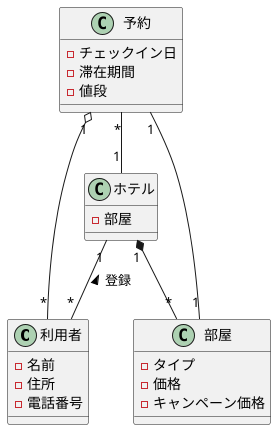 @startuml
class 利用者{
    -名前
    -住所
    -電話番号
}

class ホテル{
    -部屋
}

class 部屋{
    -タイプ
    -価格
    -キャンペーン価格
}

class 予約{
    -チェックイン日
    -滞在期間
    -値段
}



ホテル "1" -- "*" 利用者 : 登録 <
ホテル "1" *-- "*" 部屋
予約 "*" -- "1" ホテル 
予約 "1" o-- "*" 利用者
予約 "1" -- "1" 部屋
@enduml